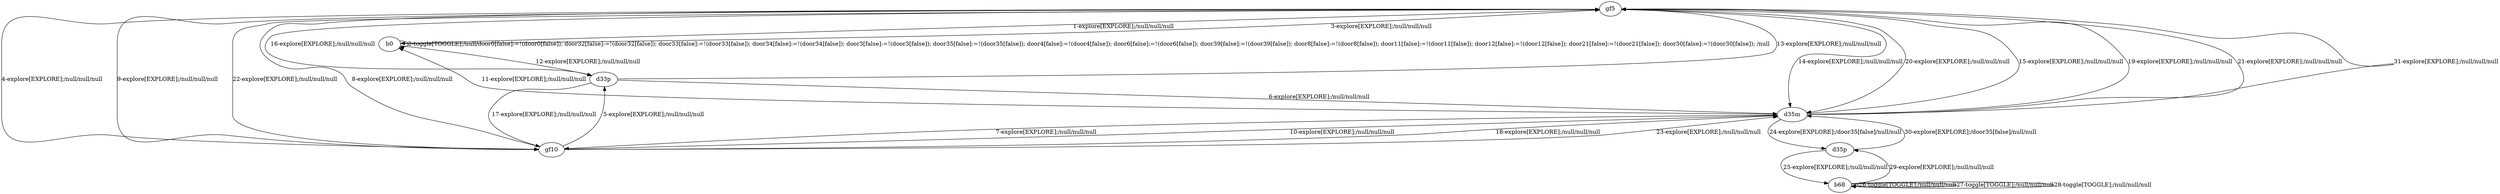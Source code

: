 # Total number of goals covered by this test: 1
# b68 --> b68

digraph g {
"gf5" -> "b0" [label = "1-explore[EXPLORE];/null/null/null"];
"b0" -> "b0" [label = "2-toggle[TOGGLE];/null/door0[false]:=!(door0[false]); door32[false]:=!(door32[false]); door33[false]:=!(door33[false]); door34[false]:=!(door34[false]); door3[false]:=!(door3[false]); door35[false]:=!(door35[false]); door4[false]:=!(door4[false]); door6[false]:=!(door6[false]); door39[false]:=!(door39[false]); door8[false]:=!(door8[false]); door11[false]:=!(door11[false]); door12[false]:=!(door12[false]); door21[false]:=!(door21[false]); door30[false]:=!(door30[false]); /null"];
"b0" -> "gf5" [label = "3-explore[EXPLORE];/null/null/null"];
"gf5" -> "gf10" [label = "4-explore[EXPLORE];/null/null/null"];
"gf10" -> "d33p" [label = "5-explore[EXPLORE];/null/null/null"];
"d33p" -> "d35m" [label = "6-explore[EXPLORE];/null/null/null"];
"d35m" -> "gf10" [label = "7-explore[EXPLORE];/null/null/null"];
"gf10" -> "gf5" [label = "8-explore[EXPLORE];/null/null/null"];
"gf5" -> "gf10" [label = "9-explore[EXPLORE];/null/null/null"];
"gf10" -> "d35m" [label = "10-explore[EXPLORE];/null/null/null"];
"d35m" -> "b0" [label = "11-explore[EXPLORE];/null/null/null"];
"b0" -> "d33p" [label = "12-explore[EXPLORE];/null/null/null"];
"d33p" -> "gf5" [label = "13-explore[EXPLORE];/null/null/null"];
"gf5" -> "d35m" [label = "14-explore[EXPLORE];/null/null/null"];
"d35m" -> "gf5" [label = "15-explore[EXPLORE];/null/null/null"];
"gf5" -> "d33p" [label = "16-explore[EXPLORE];/null/null/null"];
"d33p" -> "gf10" [label = "17-explore[EXPLORE];/null/null/null"];
"gf10" -> "d35m" [label = "18-explore[EXPLORE];/null/null/null"];
"d35m" -> "gf5" [label = "19-explore[EXPLORE];/null/null/null"];
"gf5" -> "d35m" [label = "20-explore[EXPLORE];/null/null/null"];
"d35m" -> "gf5" [label = "21-explore[EXPLORE];/null/null/null"];
"gf5" -> "gf10" [label = "22-explore[EXPLORE];/null/null/null"];
"gf10" -> "d35m" [label = "23-explore[EXPLORE];/null/null/null"];
"d35m" -> "d35p" [label = "24-explore[EXPLORE];/door35[false]/null/null"];
"d35p" -> "b68" [label = "25-explore[EXPLORE];/null/null/null"];
"b68" -> "b68" [label = "26-toggle[TOGGLE];/null/null/null"];
"b68" -> "b68" [label = "27-toggle[TOGGLE];/null/null/null"];
"b68" -> "b68" [label = "28-toggle[TOGGLE];/null/null/null"];
"b68" -> "d35p" [label = "29-explore[EXPLORE];/null/null/null"];
"d35p" -> "d35m" [label = "30-explore[EXPLORE];/door35[false]/null/null"];
"d35m" -> "gf5" [label = "31-explore[EXPLORE];/null/null/null"];
}